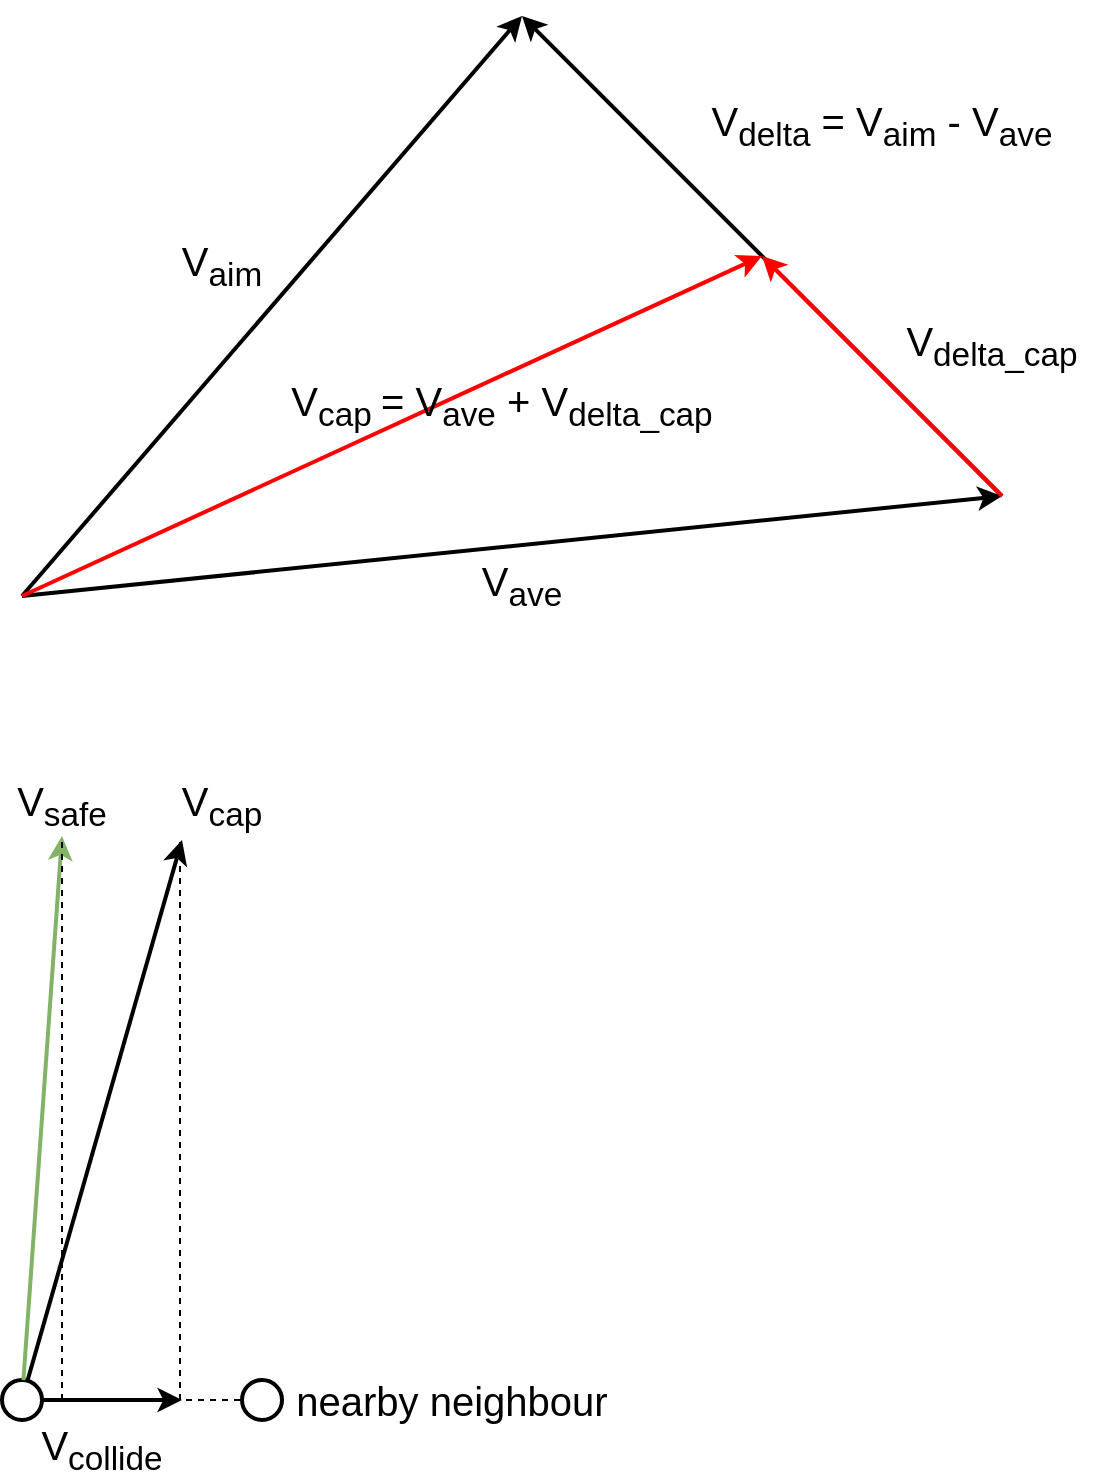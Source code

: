 <mxfile version="24.7.5">
  <diagram name="Page-1" id="IGosQ5RqGcAK8GuoSYO4">
    <mxGraphModel dx="1026" dy="659" grid="1" gridSize="10" guides="1" tooltips="1" connect="1" arrows="1" fold="1" page="1" pageScale="1" pageWidth="827" pageHeight="1169" math="0" shadow="0">
      <root>
        <mxCell id="0" />
        <mxCell id="1" parent="0" />
        <mxCell id="KNm8gftTp4J5_M6FvwnD-3" value="" style="endArrow=classic;html=1;rounded=0;fontSize=20;strokeWidth=2;" parent="1" edge="1">
          <mxGeometry width="50" height="50" relative="1" as="geometry">
            <mxPoint x="120" y="360" as="sourcePoint" />
            <mxPoint x="370" y="70" as="targetPoint" />
          </mxGeometry>
        </mxCell>
        <mxCell id="KNm8gftTp4J5_M6FvwnD-4" value="" style="endArrow=classic;html=1;rounded=0;fontSize=20;strokeWidth=2;" parent="1" edge="1">
          <mxGeometry width="50" height="50" relative="1" as="geometry">
            <mxPoint x="120" y="360" as="sourcePoint" />
            <mxPoint x="610" y="310" as="targetPoint" />
          </mxGeometry>
        </mxCell>
        <mxCell id="KNm8gftTp4J5_M6FvwnD-5" value="" style="endArrow=classic;html=1;rounded=0;fontSize=20;strokeWidth=2;" parent="1" edge="1">
          <mxGeometry width="50" height="50" relative="1" as="geometry">
            <mxPoint x="610" y="310" as="sourcePoint" />
            <mxPoint x="370" y="70" as="targetPoint" />
          </mxGeometry>
        </mxCell>
        <mxCell id="KNm8gftTp4J5_M6FvwnD-6" value="V&lt;sub&gt;aim&lt;/sub&gt;" style="text;html=1;align=center;verticalAlign=middle;whiteSpace=wrap;rounded=0;fontSize=20;strokeWidth=2;" parent="1" vertex="1">
          <mxGeometry x="190" y="180" width="60" height="30" as="geometry" />
        </mxCell>
        <mxCell id="KNm8gftTp4J5_M6FvwnD-7" value="V&lt;sub&gt;ave&lt;/sub&gt;" style="text;html=1;align=center;verticalAlign=middle;whiteSpace=wrap;rounded=0;fontSize=20;strokeWidth=2;" parent="1" vertex="1">
          <mxGeometry x="340" y="340" width="60" height="30" as="geometry" />
        </mxCell>
        <mxCell id="KNm8gftTp4J5_M6FvwnD-8" value="V&lt;sub&gt;delta&lt;/sub&gt; = V&lt;sub&gt;aim&lt;/sub&gt; - V&lt;sub&gt;ave&lt;/sub&gt;" style="text;html=1;align=center;verticalAlign=middle;whiteSpace=wrap;rounded=0;fontSize=20;strokeWidth=2;" parent="1" vertex="1">
          <mxGeometry x="440" y="110" width="220" height="30" as="geometry" />
        </mxCell>
        <mxCell id="KNm8gftTp4J5_M6FvwnD-11" value="" style="endArrow=classic;html=1;rounded=0;strokeColor=#FF0000;fontSize=20;strokeWidth=2;" parent="1" edge="1">
          <mxGeometry width="50" height="50" relative="1" as="geometry">
            <mxPoint x="610" y="310" as="sourcePoint" />
            <mxPoint x="490" y="190" as="targetPoint" />
          </mxGeometry>
        </mxCell>
        <mxCell id="KNm8gftTp4J5_M6FvwnD-12" value="" style="endArrow=classic;html=1;rounded=0;strokeColor=#FF0000;fontSize=20;strokeWidth=2;" parent="1" edge="1">
          <mxGeometry width="50" height="50" relative="1" as="geometry">
            <mxPoint x="120" y="360" as="sourcePoint" />
            <mxPoint x="490" y="190" as="targetPoint" />
          </mxGeometry>
        </mxCell>
        <mxCell id="KNm8gftTp4J5_M6FvwnD-13" value="V&lt;sub&gt;delta_cap&lt;/sub&gt;" style="text;html=1;align=center;verticalAlign=middle;whiteSpace=wrap;rounded=0;fontSize=20;strokeWidth=2;" parent="1" vertex="1">
          <mxGeometry x="550" y="220" width="110" height="30" as="geometry" />
        </mxCell>
        <mxCell id="KNm8gftTp4J5_M6FvwnD-14" value="V&lt;sub&gt;cap&amp;nbsp;&lt;/sub&gt;= V&lt;sub&gt;ave&lt;/sub&gt; + V&lt;sub&gt;delta_cap&lt;/sub&gt;" style="text;html=1;align=center;verticalAlign=middle;whiteSpace=wrap;rounded=0;fontSize=20;strokeWidth=2;" parent="1" vertex="1">
          <mxGeometry x="240" y="250" width="240" height="30" as="geometry" />
        </mxCell>
        <mxCell id="_1UJmbulo8a4qoNsaFo7-1" style="edgeStyle=orthogonalEdgeStyle;rounded=0;orthogonalLoop=1;jettySize=auto;html=1;exitX=1;exitY=0.5;exitDx=0;exitDy=0;endArrow=none;endFill=0;dashed=1;" parent="1" source="KNm8gftTp4J5_M6FvwnD-15" target="KNm8gftTp4J5_M6FvwnD-16" edge="1">
          <mxGeometry relative="1" as="geometry" />
        </mxCell>
        <mxCell id="KNm8gftTp4J5_M6FvwnD-15" value="" style="ellipse;whiteSpace=wrap;html=1;aspect=fixed;fontSize=20;strokeWidth=2;" parent="1" vertex="1">
          <mxGeometry x="110" y="752" width="20" height="20" as="geometry" />
        </mxCell>
        <mxCell id="KNm8gftTp4J5_M6FvwnD-16" value="" style="ellipse;whiteSpace=wrap;html=1;aspect=fixed;fontSize=20;strokeWidth=2;" parent="1" vertex="1">
          <mxGeometry x="230" y="752" width="20" height="20" as="geometry" />
        </mxCell>
        <mxCell id="KNm8gftTp4J5_M6FvwnD-17" value="" style="endArrow=classic;html=1;rounded=0;fontSize=20;strokeWidth=2;" parent="1" source="KNm8gftTp4J5_M6FvwnD-15" edge="1">
          <mxGeometry width="50" height="50" relative="1" as="geometry">
            <mxPoint x="340" y="632" as="sourcePoint" />
            <mxPoint x="200" y="482" as="targetPoint" />
          </mxGeometry>
        </mxCell>
        <mxCell id="KNm8gftTp4J5_M6FvwnD-18" value="" style="endArrow=classic;html=1;rounded=0;exitX=1;exitY=0.5;exitDx=0;exitDy=0;fontSize=20;strokeWidth=2;" parent="1" source="KNm8gftTp4J5_M6FvwnD-15" edge="1">
          <mxGeometry width="50" height="50" relative="1" as="geometry">
            <mxPoint x="340" y="632" as="sourcePoint" />
            <mxPoint x="200" y="762" as="targetPoint" />
          </mxGeometry>
        </mxCell>
        <mxCell id="KNm8gftTp4J5_M6FvwnD-19" value="" style="endArrow=classic;html=1;rounded=0;fontSize=20;strokeWidth=2;fillColor=#d5e8d4;strokeColor=#82b366;" parent="1" edge="1" source="KNm8gftTp4J5_M6FvwnD-15">
          <mxGeometry width="50" height="50" relative="1" as="geometry">
            <mxPoint x="180" y="762" as="sourcePoint" />
            <mxPoint x="140" y="480" as="targetPoint" />
          </mxGeometry>
        </mxCell>
        <mxCell id="KNm8gftTp4J5_M6FvwnD-20" value="V&lt;sub&gt;cap&lt;/sub&gt;" style="text;html=1;align=center;verticalAlign=middle;whiteSpace=wrap;rounded=0;fontSize=20;strokeWidth=2;" parent="1" vertex="1">
          <mxGeometry x="190" y="450" width="60" height="30" as="geometry" />
        </mxCell>
        <mxCell id="KNm8gftTp4J5_M6FvwnD-21" value="V&lt;sub&gt;collide&lt;/sub&gt;" style="text;html=1;align=center;verticalAlign=middle;whiteSpace=wrap;rounded=0;fontSize=20;strokeWidth=2;" parent="1" vertex="1">
          <mxGeometry x="120" y="772" width="80" height="30" as="geometry" />
        </mxCell>
        <mxCell id="KNm8gftTp4J5_M6FvwnD-22" value="V&lt;sub&gt;safe&lt;/sub&gt;" style="text;html=1;align=center;verticalAlign=middle;whiteSpace=wrap;rounded=0;fontSize=20;strokeWidth=2;" parent="1" vertex="1">
          <mxGeometry x="110" y="450" width="60" height="30" as="geometry" />
        </mxCell>
        <mxCell id="KNm8gftTp4J5_M6FvwnD-23" value="nearby neighbour" style="text;html=1;align=center;verticalAlign=middle;whiteSpace=wrap;rounded=0;fontSize=20;strokeWidth=2;" parent="1" vertex="1">
          <mxGeometry x="250" y="743.25" width="170" height="37.5" as="geometry" />
        </mxCell>
        <mxCell id="AjMhsrBX589tXRkVMi6h-1" value="" style="endArrow=none;dashed=1;html=1;strokeWidth=1;rounded=0;" edge="1" parent="1">
          <mxGeometry width="50" height="50" relative="1" as="geometry">
            <mxPoint x="140" y="762" as="sourcePoint" />
            <mxPoint x="140" y="482" as="targetPoint" />
          </mxGeometry>
        </mxCell>
        <mxCell id="AjMhsrBX589tXRkVMi6h-2" value="" style="endArrow=none;dashed=1;html=1;strokeWidth=1;rounded=0;" edge="1" parent="1">
          <mxGeometry width="50" height="50" relative="1" as="geometry">
            <mxPoint x="199" y="762" as="sourcePoint" />
            <mxPoint x="199" y="482" as="targetPoint" />
          </mxGeometry>
        </mxCell>
      </root>
    </mxGraphModel>
  </diagram>
</mxfile>
